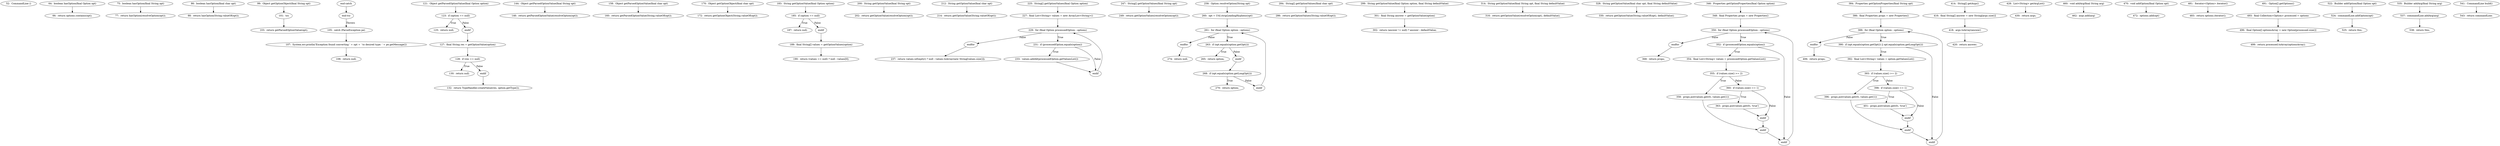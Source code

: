 digraph CommandLine_CFG {
  // graph-vertices
  v1  [label="52:  CommandLine ()"];
  v2  [label="64:  boolean hasOption(final Option opt)"];
  v3  [label="66:  return options.contains(opt);"];
  v4  [label="75:  boolean hasOption(final String opt)"];
  v5  [label="77:  return hasOption(resolveOption(opt));"];
  v6  [label="86:  boolean hasOption(final char opt)"];
  v7  [label="88:  return hasOption(String.valueOf(opt));"];
  v8  [label="99:  Object getOptionObject(final String opt)"];
  v9  [label="101:  try"];
  v10  [label="end-try"];
  v11  [label="103:  return getParsedOptionValue(opt);"];
  v12  [label="end-catch"];
  v13  [label="105:  catch (ParseException pe)"];
  v14  [label="107:  System.err.println('Exception found converting ' + opt + ' to desired type: ' + pe.getMessage())"];
  v15  [label="108:  return null;"];
  v16  [label="121:  Object getParsedOptionValue(final Option option)"];
  v17  [label="123:  if (option == null)"];
  v18  [label="125:  return null;"];
  v19  [label="endif"];
  v20  [label="127:  final String res = getOptionValue(option)"];
  v21  [label="128:  if (res == null)"];
  v22  [label="130:  return null;"];
  v23  [label="endif"];
  v24  [label="132:  return TypeHandler.createValue(res, option.getType());"];
  v25  [label="144:  Object getParsedOptionValue(final String opt)"];
  v26  [label="146:  return getParsedOptionValue(resolveOption(opt));"];
  v27  [label="158:  Object getParsedOptionValue(final char opt)"];
  v28  [label="160:  return getParsedOptionValue(String.valueOf(opt));"];
  v29  [label="170:  Object getOptionObject(final char opt)"];
  v30  [label="172:  return getOptionObject(String.valueOf(opt));"];
  v31  [label="183:  String getOptionValue(final Option option)"];
  v32  [label="185:  if (option == null)"];
  v33  [label="187:  return null;"];
  v34  [label="endif"];
  v35  [label="189:  final String[] values = getOptionValues(option)"];
  v36  [label="190:  return (values == null) ? null : values[0];"];
  v37  [label="200:  String getOptionValue(final String opt)"];
  v38  [label="202:  return getOptionValue(resolveOption(opt));"];
  v39  [label="212:  String getOptionValue(final char opt)"];
  v40  [label="214:  return getOptionValue(String.valueOf(opt));"];
  v41  [label="225:  String[] getOptionValues(final Option option)"];
  v42  [label="227:  final List<String> values = new ArrayList<String>()"];
  v43  [label="229:  for (final Option processedOption : options)"];
  v44  [label="endfor"];
  v45  [label="231:  if (processedOption.equals(option))"];
  v46  [label="233:  values.addAll(processedOption.getValuesList())"];
  v47  [label="endif"];
  v48  [label="237:  return values.isEmpty() ? null : values.toArray(new String[values.size()]);"];
  v49  [label="247:  String[] getOptionValues(final String opt)"];
  v50  [label="249:  return getOptionValues(resolveOption(opt));"];
  v51  [label="258:  Option resolveOption(String opt)"];
  v52  [label="260:  opt = Util.stripLeadingHyphens(opt)"];
  v53  [label="261:  for (final Option option : options)"];
  v54  [label="endfor"];
  v55  [label="263:  if (opt.equals(option.getOpt()))"];
  v56  [label="265:  return option;"];
  v57  [label="endif"];
  v58  [label="268:  if (opt.equals(option.getLongOpt()))"];
  v59  [label="270:  return option;"];
  v60  [label="endif"];
  v61  [label="274:  return null;"];
  v62  [label="284:  String[] getOptionValues(final char opt)"];
  v63  [label="286:  return getOptionValues(String.valueOf(opt));"];
  v64  [label="299:  String getOptionValue(final Option option, final String defaultValue)"];
  v65  [label="301:  final String answer = getOptionValue(option)"];
  v66  [label="302:  return (answer != null) ? answer : defaultValue;"];
  v67  [label="314:  String getOptionValue(final String opt, final String defaultValue)"];
  v68  [label="316:  return getOptionValue(resolveOption(opt), defaultValue);"];
  v69  [label="328:  String getOptionValue(final char opt, final String defaultValue)"];
  v70  [label="330:  return getOptionValue(String.valueOf(opt), defaultValue);"];
  v71  [label="346:  Properties getOptionProperties(final Option option)"];
  v72  [label="348:  final Properties props = new Properties()"];
  v73  [label="350:  for (final Option processedOption : options)"];
  v74  [label="endfor"];
  v75  [label="352:  if (processedOption.equals(option))"];
  v76  [label="354:  final List<String> values = processedOption.getValuesList()"];
  v77  [label="355:  if (values.size() >= 2)"];
  v78  [label="358:  props.put(values.get(0), values.get(1))"];
  v79  [label="endif"];
  v80  [label="360:  if (values.size() == 1)"];
  v81  [label="363:  props.put(values.get(0), 'true')"];
  v82  [label="endif"];
  v83  [label="endif"];
  v84  [label="368:  return props;"];
  v85  [label="384:  Properties getOptionProperties(final String opt)"];
  v86  [label="386:  final Properties props = new Properties()"];
  v87  [label="388:  for (final Option option : options)"];
  v88  [label="endfor"];
  v89  [label="390:  if (opt.equals(option.getOpt()) || opt.equals(option.getLongOpt()))"];
  v90  [label="392:  final List<String> values = option.getValuesList()"];
  v91  [label="393:  if (values.size() >= 2)"];
  v92  [label="396:  props.put(values.get(0), values.get(1))"];
  v93  [label="endif"];
  v94  [label="398:  if (values.size() == 1)"];
  v95  [label="401:  props.put(values.get(0), 'true')"];
  v96  [label="endif"];
  v97  [label="endif"];
  v98  [label="406:  return props;"];
  v99  [label="414:  String[] getArgs()"];
  v100  [label="416:  final String[] answer = new String[args.size()]"];
  v101  [label="418:  args.toArray(answer)"];
  v102  [label="420:  return answer;"];
  v103  [label="428:  List<String> getArgList()"];
  v104  [label="430:  return args;"];
  v105  [label="460:  void addArg(final String arg)"];
  v106  [label="462:  args.add(arg)"];
  v107  [label="470:  void addOption(final Option opt)"];
  v108  [label="472:  options.add(opt)"];
  v109  [label="481:  Iterator<Option> iterator()"];
  v110  [label="483:  return options.iterator();"];
  v111  [label="491:  Option[] getOptions()"];
  v112  [label="493:  final Collection<Option> processed = options"];
  v113  [label="496:  final Option[] optionsArray = new Option[processed.size()]"];
  v114  [label="499:  return processed.toArray(optionsArray);"];
  v115  [label="522:  Builder addOption(final Option opt)"];
  v116  [label="524:  commandLine.addOption(opt)"];
  v117  [label="525:  return this;"];
  v118  [label="535:  Builder addArg(final String arg)"];
  v119  [label="537:  commandLine.addArg(arg)"];
  v120  [label="538:  return this;"];
  v121  [label="541:  CommandLine build()"];
  v122  [label="543:  return commandLine;"];
  // graph-edges
  v2 -> v3;
  v4 -> v5;
  v6 -> v7;
  v8 -> v9;
  v9 -> v11;
  v10 -> v13  [label="Throws"];
  v13 -> v14;
  v14 -> v15;
  v12 -> v10;
  v16 -> v17;
  v17 -> v18  [label="True"];
  v17 -> v19  [label="False"];
  v19 -> v20;
  v20 -> v21;
  v21 -> v22  [label="True"];
  v21 -> v23  [label="False"];
  v23 -> v24;
  v25 -> v26;
  v27 -> v28;
  v29 -> v30;
  v31 -> v32;
  v32 -> v33  [label="True"];
  v32 -> v34  [label="False"];
  v34 -> v35;
  v35 -> v36;
  v37 -> v38;
  v39 -> v40;
  v41 -> v42;
  v42 -> v43;
  v43 -> v44  [label="False"];
  v43 -> v45  [label="True"];
  v45 -> v46  [label="True"];
  v46 -> v47;
  v45 -> v47  [label="False"];
  v47 -> v43;
  v44 -> v48;
  v49 -> v50;
  v51 -> v52;
  v52 -> v53;
  v53 -> v54  [label="False"];
  v53 -> v55  [label="True"];
  v55 -> v56  [label="True"];
  v55 -> v57  [label="False"];
  v57 -> v58;
  v58 -> v59  [label="True"];
  v58 -> v60  [label="False"];
  v60 -> v53;
  v54 -> v61;
  v62 -> v63;
  v64 -> v65;
  v65 -> v66;
  v67 -> v68;
  v69 -> v70;
  v71 -> v72;
  v72 -> v73;
  v73 -> v74  [label="False"];
  v73 -> v75  [label="True"];
  v75 -> v76  [label="True"];
  v76 -> v77;
  v77 -> v78  [label="True"];
  v78 -> v79;
  v77 -> v80  [label="False"];
  v80 -> v81  [label="True"];
  v81 -> v82;
  v80 -> v82  [label="False"];
  v82 -> v79;
  v79 -> v83;
  v75 -> v83  [label="False"];
  v83 -> v73;
  v74 -> v84;
  v85 -> v86;
  v86 -> v87;
  v87 -> v88  [label="False"];
  v87 -> v89  [label="True"];
  v89 -> v90  [label="True"];
  v90 -> v91;
  v91 -> v92  [label="True"];
  v92 -> v93;
  v91 -> v94  [label="False"];
  v94 -> v95  [label="True"];
  v95 -> v96;
  v94 -> v96  [label="False"];
  v96 -> v93;
  v93 -> v97;
  v89 -> v97  [label="False"];
  v97 -> v87;
  v88 -> v98;
  v99 -> v100;
  v100 -> v101;
  v101 -> v102;
  v103 -> v104;
  v105 -> v106;
  v107 -> v108;
  v109 -> v110;
  v111 -> v112;
  v112 -> v113;
  v113 -> v114;
  v115 -> v116;
  v116 -> v117;
  v118 -> v119;
  v119 -> v120;
  v121 -> v122;
  // end-of-graph
}
